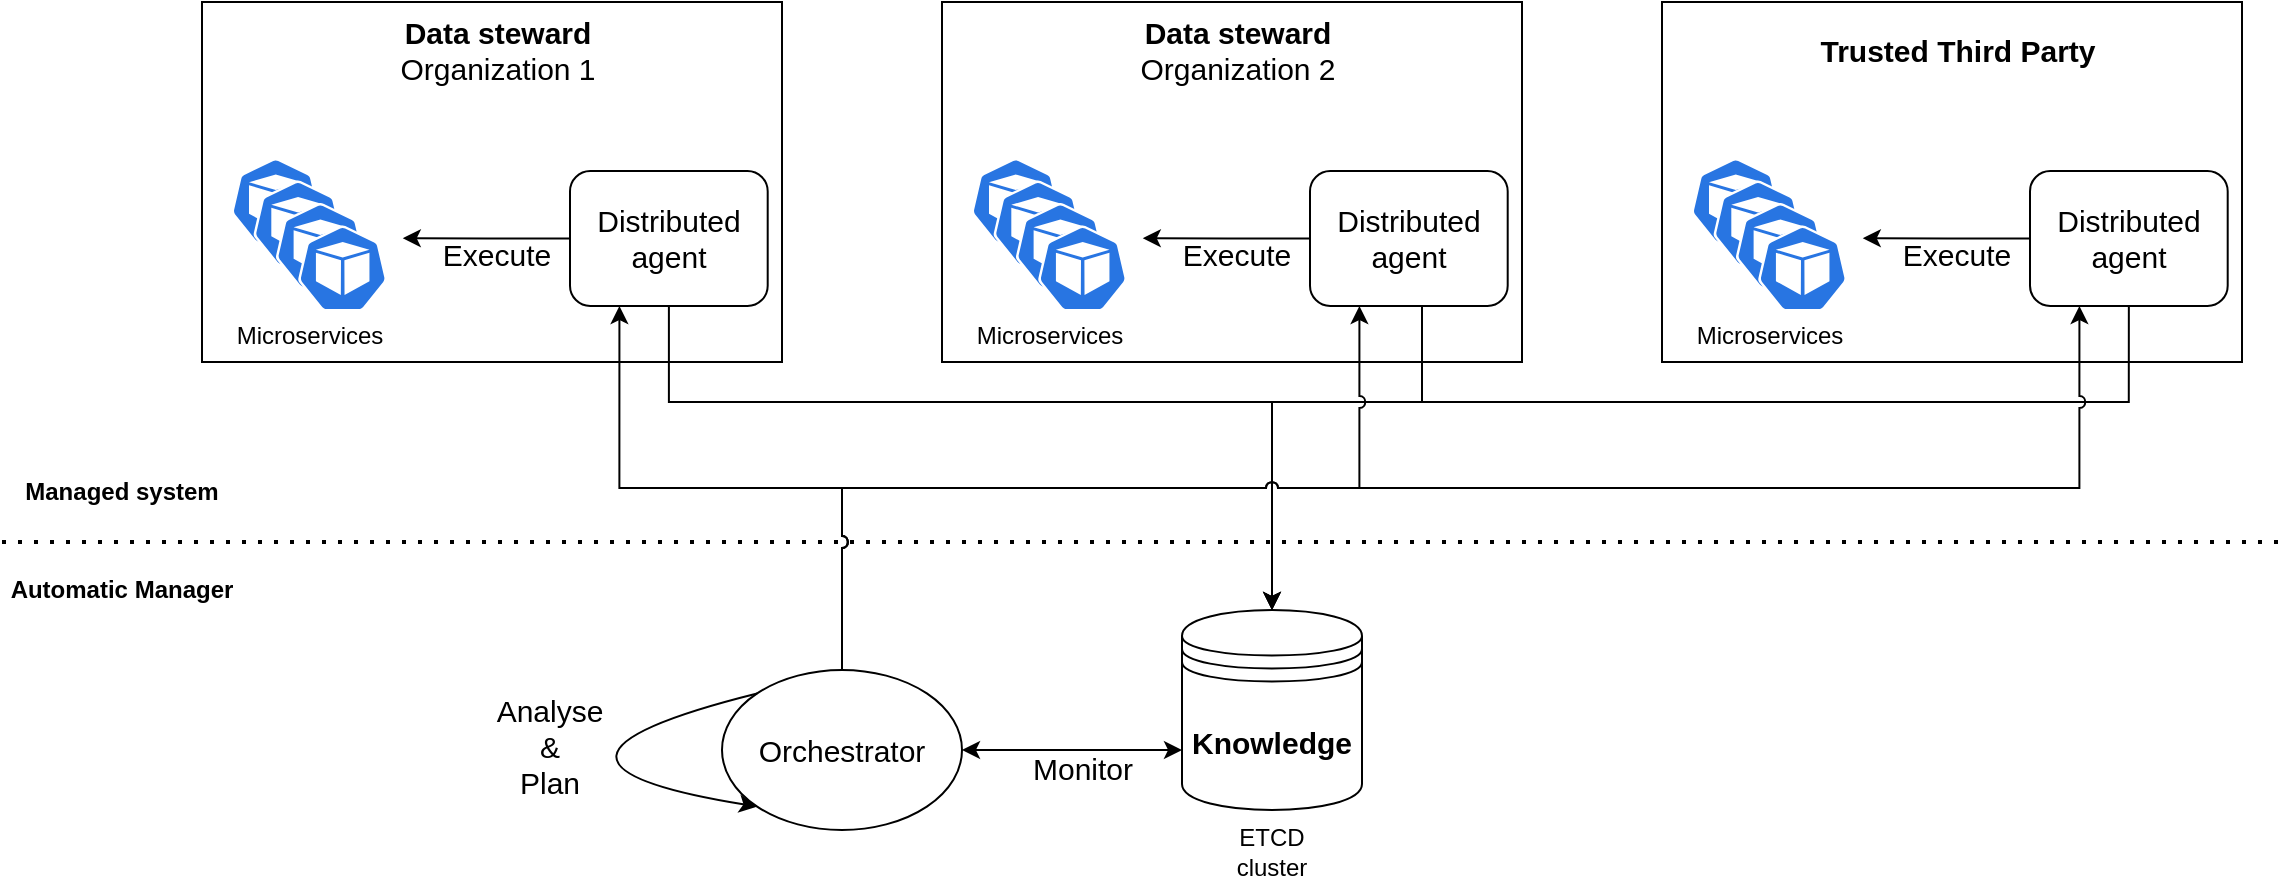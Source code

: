 <mxfile version="21.1.2" type="device">
  <diagram name="Page-1" id="BsyzVxbvl3PcPUn3kMAW">
    <mxGraphModel dx="1114" dy="854" grid="1" gridSize="10" guides="1" tooltips="1" connect="1" arrows="1" fold="1" page="1" pageScale="1" pageWidth="1169" pageHeight="827" math="0" shadow="0">
      <root>
        <mxCell id="0" />
        <mxCell id="1" parent="0" />
        <mxCell id="ANhabVghBkRDhz4WXuuL-6" style="edgeStyle=orthogonalEdgeStyle;rounded=0;orthogonalLoop=1;jettySize=auto;html=1;entryX=0;entryY=0.7;entryDx=0;entryDy=0;startArrow=classic;startFill=1;" edge="1" parent="1" source="ANhabVghBkRDhz4WXuuL-2" target="ANhabVghBkRDhz4WXuuL-3">
          <mxGeometry relative="1" as="geometry" />
        </mxCell>
        <mxCell id="ANhabVghBkRDhz4WXuuL-7" value="&lt;font style=&quot;font-size: 15px;&quot;&gt;Monitor&lt;/font&gt;" style="edgeLabel;html=1;align=center;verticalAlign=middle;resizable=0;points=[];" vertex="1" connectable="0" parent="ANhabVghBkRDhz4WXuuL-6">
          <mxGeometry x="-0.251" y="-1" relative="1" as="geometry">
            <mxPoint x="19" y="8" as="offset" />
          </mxGeometry>
        </mxCell>
        <mxCell id="ANhabVghBkRDhz4WXuuL-2" value="&lt;font style=&quot;font-size: 15px;&quot;&gt;Orchestrator&lt;/font&gt;" style="ellipse;whiteSpace=wrap;html=1;" vertex="1" parent="1">
          <mxGeometry x="370" y="424" width="120" height="80" as="geometry" />
        </mxCell>
        <mxCell id="ANhabVghBkRDhz4WXuuL-5" value="" style="group" vertex="1" connectable="0" parent="1">
          <mxGeometry x="600" y="394" width="90" height="136" as="geometry" />
        </mxCell>
        <mxCell id="ANhabVghBkRDhz4WXuuL-3" value="&lt;b&gt;&lt;font style=&quot;font-size: 15px;&quot;&gt;Knowledge&lt;/font&gt;&lt;/b&gt;" style="shape=datastore;whiteSpace=wrap;html=1;" vertex="1" parent="ANhabVghBkRDhz4WXuuL-5">
          <mxGeometry width="90" height="100" as="geometry" />
        </mxCell>
        <mxCell id="ANhabVghBkRDhz4WXuuL-4" value="ETCD cluster" style="text;html=1;strokeColor=none;fillColor=none;align=center;verticalAlign=middle;whiteSpace=wrap;rounded=0;" vertex="1" parent="ANhabVghBkRDhz4WXuuL-5">
          <mxGeometry x="15" y="106" width="60" height="30" as="geometry" />
        </mxCell>
        <mxCell id="ANhabVghBkRDhz4WXuuL-12" value="" style="group" vertex="1" connectable="0" parent="1">
          <mxGeometry x="110" y="90" width="290" height="182" as="geometry" />
        </mxCell>
        <mxCell id="ANhabVghBkRDhz4WXuuL-10" value="" style="rounded=0;whiteSpace=wrap;html=1;" vertex="1" parent="ANhabVghBkRDhz4WXuuL-12">
          <mxGeometry width="290" height="180" as="geometry" />
        </mxCell>
        <mxCell id="ANhabVghBkRDhz4WXuuL-35" style="edgeStyle=orthogonalEdgeStyle;rounded=0;orthogonalLoop=1;jettySize=auto;html=1;exitX=0;exitY=0.5;exitDx=0;exitDy=0;" edge="1" parent="ANhabVghBkRDhz4WXuuL-12" source="ANhabVghBkRDhz4WXuuL-1">
          <mxGeometry relative="1" as="geometry">
            <mxPoint x="100.385" y="118.125" as="targetPoint" />
          </mxGeometry>
        </mxCell>
        <mxCell id="ANhabVghBkRDhz4WXuuL-1" value="&lt;span style=&quot;font-size: 15px;&quot;&gt;Distributed agent&lt;/span&gt;" style="rounded=1;whiteSpace=wrap;html=1;" vertex="1" parent="ANhabVghBkRDhz4WXuuL-12">
          <mxGeometry x="184" y="84.5" width="98.85" height="67.5" as="geometry" />
        </mxCell>
        <mxCell id="ANhabVghBkRDhz4WXuuL-11" value="&lt;font style=&quot;font-size: 15px;&quot;&gt;&lt;b&gt;Data steward&lt;/b&gt;&lt;br&gt;Organization 1&lt;br&gt;&lt;/font&gt;" style="text;html=1;strokeColor=none;fillColor=none;align=center;verticalAlign=middle;whiteSpace=wrap;rounded=0;" vertex="1" parent="ANhabVghBkRDhz4WXuuL-12">
          <mxGeometry x="5.58" y="6.75" width="284.42" height="33.75" as="geometry" />
        </mxCell>
        <mxCell id="ANhabVghBkRDhz4WXuuL-29" value="" style="group" vertex="1" connectable="0" parent="ANhabVghBkRDhz4WXuuL-12">
          <mxGeometry x="14.577" y="72.5" width="78.077" height="87.75" as="geometry" />
        </mxCell>
        <mxCell id="ANhabVghBkRDhz4WXuuL-25" value="" style="sketch=0;html=1;dashed=0;whitespace=wrap;fillColor=#2875E2;strokeColor=#ffffff;points=[[0.005,0.63,0],[0.1,0.2,0],[0.9,0.2,0],[0.5,0,0],[0.995,0.63,0],[0.72,0.99,0],[0.5,1,0],[0.28,0.99,0]];verticalLabelPosition=bottom;align=center;verticalAlign=top;shape=mxgraph.kubernetes.icon;prIcon=pod" vertex="1" parent="ANhabVghBkRDhz4WXuuL-29">
          <mxGeometry width="44.615" height="54" as="geometry" />
        </mxCell>
        <mxCell id="ANhabVghBkRDhz4WXuuL-26" value="" style="sketch=0;html=1;dashed=0;whitespace=wrap;fillColor=#2875E2;strokeColor=#ffffff;points=[[0.005,0.63,0],[0.1,0.2,0],[0.9,0.2,0],[0.5,0,0],[0.995,0.63,0],[0.72,0.99,0],[0.5,1,0],[0.28,0.99,0]];verticalLabelPosition=bottom;align=center;verticalAlign=top;shape=mxgraph.kubernetes.icon;prIcon=pod" vertex="1" parent="ANhabVghBkRDhz4WXuuL-29">
          <mxGeometry x="11.154" y="11.25" width="44.615" height="54" as="geometry" />
        </mxCell>
        <mxCell id="ANhabVghBkRDhz4WXuuL-27" value="" style="sketch=0;html=1;dashed=0;whitespace=wrap;fillColor=#2875E2;strokeColor=#ffffff;points=[[0.005,0.63,0],[0.1,0.2,0],[0.9,0.2,0],[0.5,0,0],[0.995,0.63,0],[0.72,0.99,0],[0.5,1,0],[0.28,0.99,0]];verticalLabelPosition=bottom;align=center;verticalAlign=top;shape=mxgraph.kubernetes.icon;prIcon=pod" vertex="1" parent="ANhabVghBkRDhz4WXuuL-29">
          <mxGeometry x="22.308" y="22.5" width="44.615" height="54" as="geometry" />
        </mxCell>
        <mxCell id="ANhabVghBkRDhz4WXuuL-28" value="" style="sketch=0;html=1;dashed=0;whitespace=wrap;fillColor=#2875E2;strokeColor=#ffffff;points=[[0.005,0.63,0],[0.1,0.2,0],[0.9,0.2,0],[0.5,0,0],[0.995,0.63,0],[0.72,0.99,0],[0.5,1,0],[0.28,0.99,0]];verticalLabelPosition=bottom;align=center;verticalAlign=top;shape=mxgraph.kubernetes.icon;prIcon=pod" vertex="1" parent="ANhabVghBkRDhz4WXuuL-29">
          <mxGeometry x="33.462" y="33.75" width="44.615" height="54" as="geometry" />
        </mxCell>
        <mxCell id="ANhabVghBkRDhz4WXuuL-38" value="&lt;font style=&quot;font-size: 15px;&quot;&gt;Execute&lt;/font&gt;" style="text;html=1;strokeColor=none;fillColor=none;align=center;verticalAlign=middle;whiteSpace=wrap;rounded=0;" vertex="1" parent="ANhabVghBkRDhz4WXuuL-12">
          <mxGeometry x="113.535" y="109" width="66.923" height="33.75" as="geometry" />
        </mxCell>
        <mxCell id="ANhabVghBkRDhz4WXuuL-39" value="Microservices" style="text;html=1;strokeColor=none;fillColor=none;align=center;verticalAlign=middle;whiteSpace=wrap;rounded=0;" vertex="1" parent="ANhabVghBkRDhz4WXuuL-12">
          <mxGeometry x="23.62" y="152" width="60" height="30" as="geometry" />
        </mxCell>
        <mxCell id="ANhabVghBkRDhz4WXuuL-52" value="" style="group" vertex="1" connectable="0" parent="1">
          <mxGeometry x="480" y="90" width="290" height="182" as="geometry" />
        </mxCell>
        <mxCell id="ANhabVghBkRDhz4WXuuL-53" value="" style="rounded=0;whiteSpace=wrap;html=1;" vertex="1" parent="ANhabVghBkRDhz4WXuuL-52">
          <mxGeometry width="290" height="180" as="geometry" />
        </mxCell>
        <mxCell id="ANhabVghBkRDhz4WXuuL-54" style="edgeStyle=orthogonalEdgeStyle;rounded=0;orthogonalLoop=1;jettySize=auto;html=1;exitX=0;exitY=0.5;exitDx=0;exitDy=0;" edge="1" parent="ANhabVghBkRDhz4WXuuL-52" source="ANhabVghBkRDhz4WXuuL-55">
          <mxGeometry relative="1" as="geometry">
            <mxPoint x="100.385" y="118.125" as="targetPoint" />
          </mxGeometry>
        </mxCell>
        <mxCell id="ANhabVghBkRDhz4WXuuL-55" value="&lt;span style=&quot;font-size: 15px;&quot;&gt;Distributed agent&lt;/span&gt;" style="rounded=1;whiteSpace=wrap;html=1;" vertex="1" parent="ANhabVghBkRDhz4WXuuL-52">
          <mxGeometry x="184" y="84.5" width="98.85" height="67.5" as="geometry" />
        </mxCell>
        <mxCell id="ANhabVghBkRDhz4WXuuL-56" value="&lt;font style=&quot;font-size: 15px;&quot;&gt;&lt;b&gt;Data steward&lt;/b&gt;&lt;br&gt;Organization 2&lt;br&gt;&lt;/font&gt;" style="text;html=1;strokeColor=none;fillColor=none;align=center;verticalAlign=middle;whiteSpace=wrap;rounded=0;" vertex="1" parent="ANhabVghBkRDhz4WXuuL-52">
          <mxGeometry x="5.58" y="6.75" width="284.42" height="33.75" as="geometry" />
        </mxCell>
        <mxCell id="ANhabVghBkRDhz4WXuuL-57" value="" style="group" vertex="1" connectable="0" parent="ANhabVghBkRDhz4WXuuL-52">
          <mxGeometry x="14.577" y="72.5" width="78.077" height="87.75" as="geometry" />
        </mxCell>
        <mxCell id="ANhabVghBkRDhz4WXuuL-58" value="" style="sketch=0;html=1;dashed=0;whitespace=wrap;fillColor=#2875E2;strokeColor=#ffffff;points=[[0.005,0.63,0],[0.1,0.2,0],[0.9,0.2,0],[0.5,0,0],[0.995,0.63,0],[0.72,0.99,0],[0.5,1,0],[0.28,0.99,0]];verticalLabelPosition=bottom;align=center;verticalAlign=top;shape=mxgraph.kubernetes.icon;prIcon=pod" vertex="1" parent="ANhabVghBkRDhz4WXuuL-57">
          <mxGeometry width="44.615" height="54" as="geometry" />
        </mxCell>
        <mxCell id="ANhabVghBkRDhz4WXuuL-59" value="" style="sketch=0;html=1;dashed=0;whitespace=wrap;fillColor=#2875E2;strokeColor=#ffffff;points=[[0.005,0.63,0],[0.1,0.2,0],[0.9,0.2,0],[0.5,0,0],[0.995,0.63,0],[0.72,0.99,0],[0.5,1,0],[0.28,0.99,0]];verticalLabelPosition=bottom;align=center;verticalAlign=top;shape=mxgraph.kubernetes.icon;prIcon=pod" vertex="1" parent="ANhabVghBkRDhz4WXuuL-57">
          <mxGeometry x="11.154" y="11.25" width="44.615" height="54" as="geometry" />
        </mxCell>
        <mxCell id="ANhabVghBkRDhz4WXuuL-60" value="" style="sketch=0;html=1;dashed=0;whitespace=wrap;fillColor=#2875E2;strokeColor=#ffffff;points=[[0.005,0.63,0],[0.1,0.2,0],[0.9,0.2,0],[0.5,0,0],[0.995,0.63,0],[0.72,0.99,0],[0.5,1,0],[0.28,0.99,0]];verticalLabelPosition=bottom;align=center;verticalAlign=top;shape=mxgraph.kubernetes.icon;prIcon=pod" vertex="1" parent="ANhabVghBkRDhz4WXuuL-57">
          <mxGeometry x="22.308" y="22.5" width="44.615" height="54" as="geometry" />
        </mxCell>
        <mxCell id="ANhabVghBkRDhz4WXuuL-61" value="" style="sketch=0;html=1;dashed=0;whitespace=wrap;fillColor=#2875E2;strokeColor=#ffffff;points=[[0.005,0.63,0],[0.1,0.2,0],[0.9,0.2,0],[0.5,0,0],[0.995,0.63,0],[0.72,0.99,0],[0.5,1,0],[0.28,0.99,0]];verticalLabelPosition=bottom;align=center;verticalAlign=top;shape=mxgraph.kubernetes.icon;prIcon=pod" vertex="1" parent="ANhabVghBkRDhz4WXuuL-57">
          <mxGeometry x="33.462" y="33.75" width="44.615" height="54" as="geometry" />
        </mxCell>
        <mxCell id="ANhabVghBkRDhz4WXuuL-62" value="&lt;font style=&quot;font-size: 15px;&quot;&gt;Execute&lt;/font&gt;" style="text;html=1;strokeColor=none;fillColor=none;align=center;verticalAlign=middle;whiteSpace=wrap;rounded=0;" vertex="1" parent="ANhabVghBkRDhz4WXuuL-52">
          <mxGeometry x="113.535" y="109" width="66.923" height="33.75" as="geometry" />
        </mxCell>
        <mxCell id="ANhabVghBkRDhz4WXuuL-63" value="Microservices" style="text;html=1;strokeColor=none;fillColor=none;align=center;verticalAlign=middle;whiteSpace=wrap;rounded=0;" vertex="1" parent="ANhabVghBkRDhz4WXuuL-52">
          <mxGeometry x="23.62" y="152" width="60" height="30" as="geometry" />
        </mxCell>
        <mxCell id="ANhabVghBkRDhz4WXuuL-79" style="edgeStyle=orthogonalEdgeStyle;rounded=0;orthogonalLoop=1;jettySize=auto;html=1;entryX=0.5;entryY=0;entryDx=0;entryDy=0;" edge="1" parent="1" source="ANhabVghBkRDhz4WXuuL-1" target="ANhabVghBkRDhz4WXuuL-3">
          <mxGeometry relative="1" as="geometry">
            <Array as="points">
              <mxPoint x="344" y="290" />
              <mxPoint x="645" y="290" />
            </Array>
          </mxGeometry>
        </mxCell>
        <mxCell id="ANhabVghBkRDhz4WXuuL-80" style="edgeStyle=orthogonalEdgeStyle;rounded=0;orthogonalLoop=1;jettySize=auto;html=1;entryX=0.5;entryY=0;entryDx=0;entryDy=0;" edge="1" parent="1" source="ANhabVghBkRDhz4WXuuL-55" target="ANhabVghBkRDhz4WXuuL-3">
          <mxGeometry relative="1" as="geometry">
            <Array as="points">
              <mxPoint x="720" y="290" />
              <mxPoint x="645" y="290" />
            </Array>
          </mxGeometry>
        </mxCell>
        <mxCell id="ANhabVghBkRDhz4WXuuL-82" value="" style="endArrow=classic;html=1;rounded=0;exitX=0;exitY=0;exitDx=0;exitDy=0;edgeStyle=orthogonalEdgeStyle;curved=1;entryX=0;entryY=1;entryDx=0;entryDy=0;" edge="1" parent="1" source="ANhabVghBkRDhz4WXuuL-2" target="ANhabVghBkRDhz4WXuuL-2">
          <mxGeometry width="50" height="50" relative="1" as="geometry">
            <mxPoint x="210" y="420" as="sourcePoint" />
            <mxPoint x="260" y="370" as="targetPoint" />
            <Array as="points">
              <mxPoint x="250" y="470" />
            </Array>
          </mxGeometry>
        </mxCell>
        <mxCell id="ANhabVghBkRDhz4WXuuL-83" value="&lt;font style=&quot;font-size: 15px;&quot;&gt;Analyse&lt;br&gt;&amp;amp;&lt;br&gt;Plan&lt;br&gt;&lt;/font&gt;" style="text;html=1;strokeColor=none;fillColor=none;align=center;verticalAlign=middle;whiteSpace=wrap;rounded=0;" vertex="1" parent="1">
          <mxGeometry x="254" y="430.5" width="60" height="63" as="geometry" />
        </mxCell>
        <mxCell id="ANhabVghBkRDhz4WXuuL-87" value="" style="group" vertex="1" connectable="0" parent="1">
          <mxGeometry x="840" y="90" width="290" height="182" as="geometry" />
        </mxCell>
        <mxCell id="ANhabVghBkRDhz4WXuuL-88" value="" style="rounded=0;whiteSpace=wrap;html=1;" vertex="1" parent="ANhabVghBkRDhz4WXuuL-87">
          <mxGeometry width="290" height="180" as="geometry" />
        </mxCell>
        <mxCell id="ANhabVghBkRDhz4WXuuL-89" style="edgeStyle=orthogonalEdgeStyle;rounded=0;orthogonalLoop=1;jettySize=auto;html=1;exitX=0;exitY=0.5;exitDx=0;exitDy=0;" edge="1" parent="ANhabVghBkRDhz4WXuuL-87" source="ANhabVghBkRDhz4WXuuL-90">
          <mxGeometry relative="1" as="geometry">
            <mxPoint x="100.385" y="118.125" as="targetPoint" />
          </mxGeometry>
        </mxCell>
        <mxCell id="ANhabVghBkRDhz4WXuuL-90" value="&lt;span style=&quot;font-size: 15px;&quot;&gt;Distributed agent&lt;/span&gt;" style="rounded=1;whiteSpace=wrap;html=1;" vertex="1" parent="ANhabVghBkRDhz4WXuuL-87">
          <mxGeometry x="184" y="84.5" width="98.85" height="67.5" as="geometry" />
        </mxCell>
        <mxCell id="ANhabVghBkRDhz4WXuuL-91" value="&lt;font style=&quot;font-size: 15px;&quot;&gt;&lt;b&gt;Trusted Third Party&lt;/b&gt;&lt;br&gt;&lt;/font&gt;" style="text;html=1;strokeColor=none;fillColor=none;align=center;verticalAlign=middle;whiteSpace=wrap;rounded=0;" vertex="1" parent="ANhabVghBkRDhz4WXuuL-87">
          <mxGeometry x="5.58" y="6.75" width="284.42" height="33.75" as="geometry" />
        </mxCell>
        <mxCell id="ANhabVghBkRDhz4WXuuL-92" value="" style="group" vertex="1" connectable="0" parent="ANhabVghBkRDhz4WXuuL-87">
          <mxGeometry x="14.577" y="72.5" width="78.077" height="87.75" as="geometry" />
        </mxCell>
        <mxCell id="ANhabVghBkRDhz4WXuuL-93" value="" style="sketch=0;html=1;dashed=0;whitespace=wrap;fillColor=#2875E2;strokeColor=#ffffff;points=[[0.005,0.63,0],[0.1,0.2,0],[0.9,0.2,0],[0.5,0,0],[0.995,0.63,0],[0.72,0.99,0],[0.5,1,0],[0.28,0.99,0]];verticalLabelPosition=bottom;align=center;verticalAlign=top;shape=mxgraph.kubernetes.icon;prIcon=pod" vertex="1" parent="ANhabVghBkRDhz4WXuuL-92">
          <mxGeometry width="44.615" height="54" as="geometry" />
        </mxCell>
        <mxCell id="ANhabVghBkRDhz4WXuuL-94" value="" style="sketch=0;html=1;dashed=0;whitespace=wrap;fillColor=#2875E2;strokeColor=#ffffff;points=[[0.005,0.63,0],[0.1,0.2,0],[0.9,0.2,0],[0.5,0,0],[0.995,0.63,0],[0.72,0.99,0],[0.5,1,0],[0.28,0.99,0]];verticalLabelPosition=bottom;align=center;verticalAlign=top;shape=mxgraph.kubernetes.icon;prIcon=pod" vertex="1" parent="ANhabVghBkRDhz4WXuuL-92">
          <mxGeometry x="11.154" y="11.25" width="44.615" height="54" as="geometry" />
        </mxCell>
        <mxCell id="ANhabVghBkRDhz4WXuuL-95" value="" style="sketch=0;html=1;dashed=0;whitespace=wrap;fillColor=#2875E2;strokeColor=#ffffff;points=[[0.005,0.63,0],[0.1,0.2,0],[0.9,0.2,0],[0.5,0,0],[0.995,0.63,0],[0.72,0.99,0],[0.5,1,0],[0.28,0.99,0]];verticalLabelPosition=bottom;align=center;verticalAlign=top;shape=mxgraph.kubernetes.icon;prIcon=pod" vertex="1" parent="ANhabVghBkRDhz4WXuuL-92">
          <mxGeometry x="22.308" y="22.5" width="44.615" height="54" as="geometry" />
        </mxCell>
        <mxCell id="ANhabVghBkRDhz4WXuuL-96" value="" style="sketch=0;html=1;dashed=0;whitespace=wrap;fillColor=#2875E2;strokeColor=#ffffff;points=[[0.005,0.63,0],[0.1,0.2,0],[0.9,0.2,0],[0.5,0,0],[0.995,0.63,0],[0.72,0.99,0],[0.5,1,0],[0.28,0.99,0]];verticalLabelPosition=bottom;align=center;verticalAlign=top;shape=mxgraph.kubernetes.icon;prIcon=pod" vertex="1" parent="ANhabVghBkRDhz4WXuuL-92">
          <mxGeometry x="33.462" y="33.75" width="44.615" height="54" as="geometry" />
        </mxCell>
        <mxCell id="ANhabVghBkRDhz4WXuuL-97" value="&lt;font style=&quot;font-size: 15px;&quot;&gt;Execute&lt;/font&gt;" style="text;html=1;strokeColor=none;fillColor=none;align=center;verticalAlign=middle;whiteSpace=wrap;rounded=0;" vertex="1" parent="ANhabVghBkRDhz4WXuuL-87">
          <mxGeometry x="113.535" y="109" width="66.923" height="33.75" as="geometry" />
        </mxCell>
        <mxCell id="ANhabVghBkRDhz4WXuuL-98" value="Microservices" style="text;html=1;strokeColor=none;fillColor=none;align=center;verticalAlign=middle;whiteSpace=wrap;rounded=0;" vertex="1" parent="ANhabVghBkRDhz4WXuuL-87">
          <mxGeometry x="23.62" y="152" width="60" height="30" as="geometry" />
        </mxCell>
        <mxCell id="ANhabVghBkRDhz4WXuuL-99" style="edgeStyle=orthogonalEdgeStyle;rounded=0;orthogonalLoop=1;jettySize=auto;html=1;exitX=0.5;exitY=1;exitDx=0;exitDy=0;entryX=0.5;entryY=0;entryDx=0;entryDy=0;" edge="1" parent="1" source="ANhabVghBkRDhz4WXuuL-90" target="ANhabVghBkRDhz4WXuuL-3">
          <mxGeometry relative="1" as="geometry">
            <Array as="points">
              <mxPoint x="1073" y="290" />
              <mxPoint x="645" y="290" />
            </Array>
          </mxGeometry>
        </mxCell>
        <mxCell id="ANhabVghBkRDhz4WXuuL-100" value="" style="endArrow=none;dashed=1;html=1;dashPattern=1 3;strokeWidth=2;rounded=0;" edge="1" parent="1">
          <mxGeometry width="50" height="50" relative="1" as="geometry">
            <mxPoint x="10" y="360" as="sourcePoint" />
            <mxPoint x="1150" y="360" as="targetPoint" />
          </mxGeometry>
        </mxCell>
        <mxCell id="ANhabVghBkRDhz4WXuuL-101" value="&lt;b&gt;Managed system&lt;/b&gt;" style="text;html=1;strokeColor=none;fillColor=none;align=center;verticalAlign=middle;whiteSpace=wrap;rounded=0;" vertex="1" parent="1">
          <mxGeometry x="10" y="320" width="120" height="30" as="geometry" />
        </mxCell>
        <mxCell id="ANhabVghBkRDhz4WXuuL-102" value="&lt;b&gt;Automatic Manager&lt;/b&gt;" style="text;html=1;strokeColor=none;fillColor=none;align=center;verticalAlign=middle;whiteSpace=wrap;rounded=0;" vertex="1" parent="1">
          <mxGeometry x="10" y="369" width="120" height="30" as="geometry" />
        </mxCell>
        <mxCell id="ANhabVghBkRDhz4WXuuL-103" value="" style="endArrow=classic;html=1;rounded=0;exitX=0.5;exitY=0;exitDx=0;exitDy=0;entryX=0.25;entryY=1;entryDx=0;entryDy=0;edgeStyle=orthogonalEdgeStyle;jumpStyle=arc;" edge="1" parent="1" source="ANhabVghBkRDhz4WXuuL-2" target="ANhabVghBkRDhz4WXuuL-1">
          <mxGeometry width="50" height="50" relative="1" as="geometry">
            <mxPoint x="600" y="320" as="sourcePoint" />
            <mxPoint x="650" y="270" as="targetPoint" />
          </mxGeometry>
        </mxCell>
        <mxCell id="ANhabVghBkRDhz4WXuuL-104" value="" style="endArrow=classic;html=1;rounded=0;exitX=0.5;exitY=0;exitDx=0;exitDy=0;entryX=0.25;entryY=1;entryDx=0;entryDy=0;edgeStyle=orthogonalEdgeStyle;jumpStyle=arc;" edge="1" parent="1" source="ANhabVghBkRDhz4WXuuL-2" target="ANhabVghBkRDhz4WXuuL-55">
          <mxGeometry width="50" height="50" relative="1" as="geometry">
            <mxPoint x="520" y="380" as="sourcePoint" />
            <mxPoint x="570" y="330" as="targetPoint" />
          </mxGeometry>
        </mxCell>
        <mxCell id="ANhabVghBkRDhz4WXuuL-105" value="" style="endArrow=classic;html=1;rounded=0;entryX=0.25;entryY=1;entryDx=0;entryDy=0;exitX=0.5;exitY=0;exitDx=0;exitDy=0;edgeStyle=orthogonalEdgeStyle;jumpStyle=arc;" edge="1" parent="1" source="ANhabVghBkRDhz4WXuuL-2" target="ANhabVghBkRDhz4WXuuL-90">
          <mxGeometry width="50" height="50" relative="1" as="geometry">
            <mxPoint x="520" y="380" as="sourcePoint" />
            <mxPoint x="570" y="330" as="targetPoint" />
          </mxGeometry>
        </mxCell>
      </root>
    </mxGraphModel>
  </diagram>
</mxfile>
